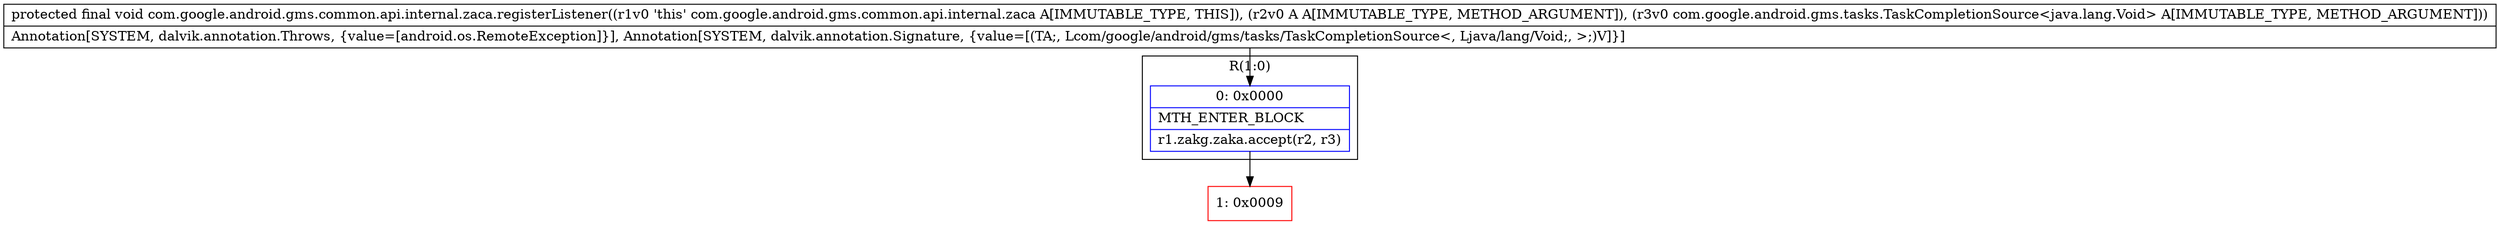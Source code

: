 digraph "CFG forcom.google.android.gms.common.api.internal.zaca.registerListener(Lcom\/google\/android\/gms\/common\/api\/Api$AnyClient;Lcom\/google\/android\/gms\/tasks\/TaskCompletionSource;)V" {
subgraph cluster_Region_1831159440 {
label = "R(1:0)";
node [shape=record,color=blue];
Node_0 [shape=record,label="{0\:\ 0x0000|MTH_ENTER_BLOCK\l|r1.zakg.zaka.accept(r2, r3)\l}"];
}
Node_1 [shape=record,color=red,label="{1\:\ 0x0009}"];
MethodNode[shape=record,label="{protected final void com.google.android.gms.common.api.internal.zaca.registerListener((r1v0 'this' com.google.android.gms.common.api.internal.zaca A[IMMUTABLE_TYPE, THIS]), (r2v0 A A[IMMUTABLE_TYPE, METHOD_ARGUMENT]), (r3v0 com.google.android.gms.tasks.TaskCompletionSource\<java.lang.Void\> A[IMMUTABLE_TYPE, METHOD_ARGUMENT]))  | Annotation[SYSTEM, dalvik.annotation.Throws, \{value=[android.os.RemoteException]\}], Annotation[SYSTEM, dalvik.annotation.Signature, \{value=[(TA;, Lcom\/google\/android\/gms\/tasks\/TaskCompletionSource\<, Ljava\/lang\/Void;, \>;)V]\}]\l}"];
MethodNode -> Node_0;
Node_0 -> Node_1;
}

